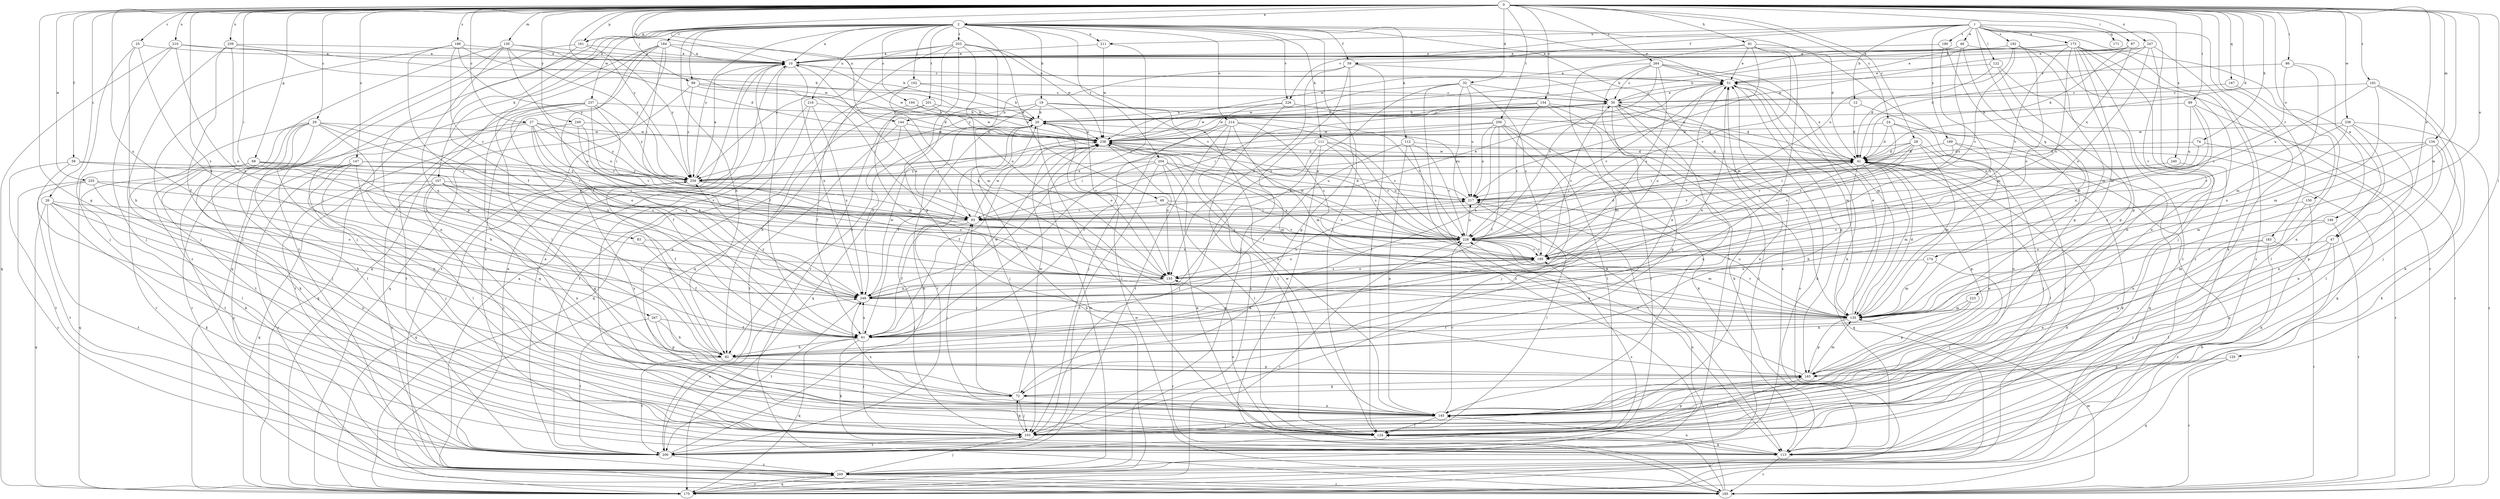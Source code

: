 strict digraph  {
0;
1;
2;
10;
12;
19;
20;
24;
25;
26;
27;
28;
29;
30;
32;
41;
47;
48;
49;
51;
58;
59;
61;
68;
72;
74;
81;
82;
83;
86;
87;
89;
93;
99;
102;
103;
107;
111;
112;
113;
120;
122;
124;
130;
134;
135;
144;
145;
146;
147;
150;
154;
155;
161;
165;
167;
171;
173;
174;
175;
181;
183;
184;
185;
186;
189;
190;
192;
194;
195;
200;
201;
203;
204;
206;
210;
211;
214;
216;
217;
223;
226;
228;
235;
236;
237;
238;
239;
240;
247;
248;
249;
259;
264;
267;
269;
0 -> 2  [label=a];
0 -> 10  [label=a];
0 -> 24  [label=c];
0 -> 25  [label=c];
0 -> 26  [label=c];
0 -> 27  [label=c];
0 -> 28  [label=c];
0 -> 29  [label=c];
0 -> 32  [label=d];
0 -> 41  [label=d];
0 -> 47  [label=e];
0 -> 58  [label=f];
0 -> 68  [label=g];
0 -> 72  [label=g];
0 -> 74  [label=h];
0 -> 81  [label=h];
0 -> 83  [label=i];
0 -> 86  [label=i];
0 -> 87  [label=i];
0 -> 89  [label=i];
0 -> 99  [label=j];
0 -> 120  [label=l];
0 -> 130  [label=m];
0 -> 134  [label=m];
0 -> 135  [label=m];
0 -> 144  [label=n];
0 -> 146  [label=o];
0 -> 147  [label=o];
0 -> 150  [label=o];
0 -> 154  [label=o];
0 -> 161  [label=p];
0 -> 167  [label=q];
0 -> 181  [label=r];
0 -> 183  [label=r];
0 -> 186  [label=s];
0 -> 200  [label=t];
0 -> 210  [label=u];
0 -> 235  [label=w];
0 -> 236  [label=w];
0 -> 239  [label=x];
0 -> 240  [label=x];
0 -> 247  [label=x];
0 -> 248  [label=x];
0 -> 249  [label=y];
0 -> 259  [label=y];
0 -> 264  [label=z];
0 -> 267  [label=z];
1 -> 12  [label=b];
1 -> 47  [label=e];
1 -> 48  [label=e];
1 -> 59  [label=f];
1 -> 122  [label=l];
1 -> 124  [label=l];
1 -> 171  [label=q];
1 -> 173  [label=q];
1 -> 174  [label=q];
1 -> 189  [label=s];
1 -> 190  [label=s];
1 -> 192  [label=s];
1 -> 211  [label=u];
1 -> 223  [label=v];
1 -> 226  [label=v];
2 -> 10  [label=a];
2 -> 19  [label=b];
2 -> 41  [label=d];
2 -> 49  [label=e];
2 -> 51  [label=e];
2 -> 59  [label=f];
2 -> 61  [label=f];
2 -> 82  [label=h];
2 -> 99  [label=j];
2 -> 102  [label=j];
2 -> 107  [label=k];
2 -> 111  [label=k];
2 -> 112  [label=k];
2 -> 124  [label=l];
2 -> 135  [label=m];
2 -> 161  [label=p];
2 -> 184  [label=r];
2 -> 194  [label=s];
2 -> 201  [label=t];
2 -> 203  [label=t];
2 -> 204  [label=t];
2 -> 211  [label=u];
2 -> 214  [label=u];
2 -> 216  [label=u];
2 -> 226  [label=v];
2 -> 237  [label=w];
2 -> 259  [label=y];
2 -> 269  [label=z];
10 -> 51  [label=e];
10 -> 61  [label=f];
10 -> 103  [label=j];
10 -> 238  [label=w];
10 -> 248  [label=x];
12 -> 41  [label=d];
12 -> 144  [label=n];
12 -> 175  [label=q];
19 -> 20  [label=b];
19 -> 82  [label=h];
19 -> 145  [label=n];
19 -> 155  [label=o];
19 -> 175  [label=q];
19 -> 228  [label=v];
20 -> 30  [label=c];
20 -> 61  [label=f];
20 -> 103  [label=j];
20 -> 124  [label=l];
20 -> 155  [label=o];
20 -> 206  [label=t];
20 -> 217  [label=u];
20 -> 238  [label=w];
24 -> 41  [label=d];
24 -> 145  [label=n];
24 -> 175  [label=q];
24 -> 195  [label=s];
24 -> 238  [label=w];
25 -> 10  [label=a];
25 -> 82  [label=h];
25 -> 103  [label=j];
25 -> 248  [label=x];
26 -> 93  [label=i];
26 -> 113  [label=k];
26 -> 145  [label=n];
26 -> 155  [label=o];
26 -> 175  [label=q];
26 -> 206  [label=t];
27 -> 93  [label=i];
27 -> 145  [label=n];
27 -> 155  [label=o];
27 -> 185  [label=r];
27 -> 217  [label=u];
27 -> 238  [label=w];
27 -> 248  [label=x];
27 -> 259  [label=y];
28 -> 41  [label=d];
28 -> 93  [label=i];
28 -> 103  [label=j];
28 -> 135  [label=m];
28 -> 195  [label=s];
28 -> 228  [label=v];
28 -> 259  [label=y];
29 -> 82  [label=h];
29 -> 103  [label=j];
29 -> 113  [label=k];
29 -> 124  [label=l];
29 -> 185  [label=r];
29 -> 206  [label=t];
29 -> 228  [label=v];
29 -> 238  [label=w];
29 -> 248  [label=x];
30 -> 20  [label=b];
30 -> 51  [label=e];
30 -> 72  [label=g];
30 -> 113  [label=k];
30 -> 145  [label=n];
30 -> 206  [label=t];
30 -> 238  [label=w];
30 -> 259  [label=y];
32 -> 30  [label=c];
32 -> 113  [label=k];
32 -> 195  [label=s];
32 -> 217  [label=u];
32 -> 238  [label=w];
32 -> 248  [label=x];
32 -> 269  [label=z];
41 -> 51  [label=e];
41 -> 82  [label=h];
41 -> 93  [label=i];
41 -> 113  [label=k];
41 -> 124  [label=l];
41 -> 135  [label=m];
41 -> 145  [label=n];
41 -> 165  [label=p];
41 -> 175  [label=q];
41 -> 228  [label=v];
41 -> 238  [label=w];
41 -> 259  [label=y];
47 -> 103  [label=j];
47 -> 113  [label=k];
47 -> 124  [label=l];
47 -> 195  [label=s];
48 -> 10  [label=a];
48 -> 20  [label=b];
48 -> 72  [label=g];
48 -> 185  [label=r];
48 -> 195  [label=s];
49 -> 93  [label=i];
49 -> 195  [label=s];
49 -> 228  [label=v];
51 -> 30  [label=c];
51 -> 135  [label=m];
51 -> 155  [label=o];
51 -> 165  [label=p];
51 -> 228  [label=v];
58 -> 93  [label=i];
58 -> 124  [label=l];
58 -> 206  [label=t];
58 -> 259  [label=y];
59 -> 51  [label=e];
59 -> 72  [label=g];
59 -> 103  [label=j];
59 -> 124  [label=l];
59 -> 155  [label=o];
59 -> 259  [label=y];
61 -> 51  [label=e];
61 -> 82  [label=h];
61 -> 103  [label=j];
61 -> 113  [label=k];
61 -> 175  [label=q];
61 -> 238  [label=w];
61 -> 248  [label=x];
68 -> 93  [label=i];
68 -> 113  [label=k];
68 -> 175  [label=q];
68 -> 195  [label=s];
68 -> 206  [label=t];
68 -> 259  [label=y];
72 -> 93  [label=i];
72 -> 103  [label=j];
72 -> 145  [label=n];
72 -> 238  [label=w];
72 -> 259  [label=y];
74 -> 41  [label=d];
74 -> 185  [label=r];
74 -> 217  [label=u];
81 -> 10  [label=a];
81 -> 51  [label=e];
81 -> 61  [label=f];
81 -> 135  [label=m];
81 -> 217  [label=u];
81 -> 228  [label=v];
81 -> 238  [label=w];
82 -> 51  [label=e];
82 -> 165  [label=p];
82 -> 206  [label=t];
83 -> 61  [label=f];
83 -> 195  [label=s];
86 -> 51  [label=e];
86 -> 135  [label=m];
86 -> 145  [label=n];
86 -> 195  [label=s];
87 -> 10  [label=a];
87 -> 20  [label=b];
87 -> 41  [label=d];
87 -> 217  [label=u];
89 -> 20  [label=b];
89 -> 155  [label=o];
89 -> 185  [label=r];
89 -> 217  [label=u];
89 -> 248  [label=x];
93 -> 51  [label=e];
93 -> 61  [label=f];
93 -> 103  [label=j];
93 -> 228  [label=v];
93 -> 238  [label=w];
99 -> 30  [label=c];
99 -> 41  [label=d];
99 -> 93  [label=i];
99 -> 175  [label=q];
99 -> 259  [label=y];
102 -> 20  [label=b];
102 -> 30  [label=c];
102 -> 145  [label=n];
102 -> 155  [label=o];
103 -> 51  [label=e];
103 -> 72  [label=g];
103 -> 206  [label=t];
107 -> 61  [label=f];
107 -> 72  [label=g];
107 -> 82  [label=h];
107 -> 124  [label=l];
107 -> 145  [label=n];
107 -> 175  [label=q];
107 -> 217  [label=u];
107 -> 269  [label=z];
111 -> 41  [label=d];
111 -> 93  [label=i];
111 -> 103  [label=j];
111 -> 185  [label=r];
111 -> 195  [label=s];
111 -> 228  [label=v];
112 -> 41  [label=d];
112 -> 61  [label=f];
112 -> 113  [label=k];
112 -> 145  [label=n];
112 -> 228  [label=v];
113 -> 145  [label=n];
113 -> 185  [label=r];
120 -> 165  [label=p];
120 -> 175  [label=q];
120 -> 185  [label=r];
122 -> 41  [label=d];
122 -> 51  [label=e];
122 -> 165  [label=p];
122 -> 206  [label=t];
124 -> 113  [label=k];
124 -> 155  [label=o];
124 -> 165  [label=p];
130 -> 10  [label=a];
130 -> 41  [label=d];
130 -> 103  [label=j];
130 -> 155  [label=o];
130 -> 165  [label=p];
130 -> 259  [label=y];
130 -> 269  [label=z];
134 -> 41  [label=d];
134 -> 113  [label=k];
134 -> 135  [label=m];
134 -> 145  [label=n];
134 -> 165  [label=p];
134 -> 248  [label=x];
135 -> 41  [label=d];
135 -> 51  [label=e];
135 -> 61  [label=f];
135 -> 165  [label=p];
135 -> 217  [label=u];
135 -> 228  [label=v];
135 -> 259  [label=y];
144 -> 93  [label=i];
144 -> 206  [label=t];
144 -> 238  [label=w];
144 -> 248  [label=x];
145 -> 93  [label=i];
145 -> 103  [label=j];
145 -> 124  [label=l];
145 -> 228  [label=v];
145 -> 238  [label=w];
145 -> 248  [label=x];
146 -> 135  [label=m];
146 -> 185  [label=r];
146 -> 228  [label=v];
147 -> 72  [label=g];
147 -> 103  [label=j];
147 -> 124  [label=l];
147 -> 185  [label=r];
147 -> 228  [label=v];
147 -> 259  [label=y];
147 -> 269  [label=z];
150 -> 93  [label=i];
150 -> 113  [label=k];
150 -> 145  [label=n];
154 -> 20  [label=b];
154 -> 41  [label=d];
154 -> 93  [label=i];
154 -> 113  [label=k];
154 -> 206  [label=t];
154 -> 228  [label=v];
154 -> 238  [label=w];
155 -> 10  [label=a];
155 -> 185  [label=r];
155 -> 195  [label=s];
155 -> 248  [label=x];
161 -> 10  [label=a];
161 -> 145  [label=n];
161 -> 175  [label=q];
161 -> 259  [label=y];
165 -> 72  [label=g];
165 -> 124  [label=l];
165 -> 135  [label=m];
165 -> 228  [label=v];
167 -> 30  [label=c];
167 -> 124  [label=l];
173 -> 10  [label=a];
173 -> 51  [label=e];
173 -> 103  [label=j];
173 -> 113  [label=k];
173 -> 135  [label=m];
173 -> 145  [label=n];
173 -> 165  [label=p];
173 -> 195  [label=s];
173 -> 228  [label=v];
173 -> 269  [label=z];
174 -> 103  [label=j];
174 -> 135  [label=m];
174 -> 155  [label=o];
175 -> 20  [label=b];
175 -> 41  [label=d];
175 -> 228  [label=v];
175 -> 269  [label=z];
181 -> 30  [label=c];
181 -> 103  [label=j];
181 -> 113  [label=k];
181 -> 135  [label=m];
181 -> 217  [label=u];
183 -> 145  [label=n];
183 -> 185  [label=r];
183 -> 195  [label=s];
183 -> 269  [label=z];
184 -> 10  [label=a];
184 -> 20  [label=b];
184 -> 61  [label=f];
184 -> 93  [label=i];
184 -> 113  [label=k];
184 -> 124  [label=l];
184 -> 175  [label=q];
184 -> 185  [label=r];
185 -> 10  [label=a];
185 -> 124  [label=l];
185 -> 135  [label=m];
185 -> 217  [label=u];
185 -> 238  [label=w];
186 -> 10  [label=a];
186 -> 30  [label=c];
186 -> 103  [label=j];
186 -> 228  [label=v];
186 -> 248  [label=x];
186 -> 259  [label=y];
189 -> 41  [label=d];
189 -> 93  [label=i];
189 -> 103  [label=j];
189 -> 175  [label=q];
190 -> 10  [label=a];
190 -> 61  [label=f];
190 -> 248  [label=x];
192 -> 10  [label=a];
192 -> 135  [label=m];
192 -> 155  [label=o];
192 -> 217  [label=u];
192 -> 228  [label=v];
194 -> 20  [label=b];
194 -> 61  [label=f];
194 -> 238  [label=w];
195 -> 30  [label=c];
195 -> 82  [label=h];
195 -> 155  [label=o];
195 -> 228  [label=v];
200 -> 61  [label=f];
200 -> 103  [label=j];
200 -> 113  [label=k];
200 -> 124  [label=l];
200 -> 217  [label=u];
200 -> 238  [label=w];
200 -> 248  [label=x];
200 -> 259  [label=y];
201 -> 20  [label=b];
201 -> 82  [label=h];
201 -> 135  [label=m];
201 -> 238  [label=w];
203 -> 10  [label=a];
203 -> 135  [label=m];
203 -> 155  [label=o];
203 -> 165  [label=p];
203 -> 175  [label=q];
203 -> 185  [label=r];
203 -> 228  [label=v];
203 -> 238  [label=w];
203 -> 259  [label=y];
204 -> 61  [label=f];
204 -> 113  [label=k];
204 -> 124  [label=l];
204 -> 195  [label=s];
204 -> 206  [label=t];
204 -> 217  [label=u];
204 -> 259  [label=y];
206 -> 10  [label=a];
206 -> 20  [label=b];
206 -> 51  [label=e];
206 -> 195  [label=s];
206 -> 248  [label=x];
206 -> 269  [label=z];
210 -> 10  [label=a];
210 -> 20  [label=b];
210 -> 103  [label=j];
210 -> 175  [label=q];
210 -> 248  [label=x];
211 -> 10  [label=a];
211 -> 238  [label=w];
211 -> 248  [label=x];
214 -> 61  [label=f];
214 -> 124  [label=l];
214 -> 135  [label=m];
214 -> 195  [label=s];
214 -> 206  [label=t];
214 -> 228  [label=v];
214 -> 238  [label=w];
216 -> 20  [label=b];
216 -> 175  [label=q];
216 -> 206  [label=t];
216 -> 248  [label=x];
217 -> 93  [label=i];
217 -> 124  [label=l];
217 -> 238  [label=w];
223 -> 82  [label=h];
223 -> 135  [label=m];
223 -> 165  [label=p];
226 -> 20  [label=b];
226 -> 41  [label=d];
226 -> 103  [label=j];
226 -> 269  [label=z];
228 -> 20  [label=b];
228 -> 41  [label=d];
228 -> 135  [label=m];
228 -> 155  [label=o];
228 -> 195  [label=s];
228 -> 217  [label=u];
228 -> 238  [label=w];
235 -> 82  [label=h];
235 -> 93  [label=i];
235 -> 206  [label=t];
235 -> 217  [label=u];
235 -> 269  [label=z];
236 -> 124  [label=l];
236 -> 145  [label=n];
236 -> 155  [label=o];
236 -> 185  [label=r];
236 -> 228  [label=v];
236 -> 238  [label=w];
237 -> 20  [label=b];
237 -> 61  [label=f];
237 -> 93  [label=i];
237 -> 124  [label=l];
237 -> 175  [label=q];
237 -> 206  [label=t];
237 -> 228  [label=v];
237 -> 259  [label=y];
238 -> 41  [label=d];
238 -> 61  [label=f];
238 -> 135  [label=m];
238 -> 155  [label=o];
239 -> 10  [label=a];
239 -> 61  [label=f];
239 -> 103  [label=j];
239 -> 155  [label=o];
239 -> 238  [label=w];
240 -> 145  [label=n];
240 -> 259  [label=y];
247 -> 10  [label=a];
247 -> 41  [label=d];
247 -> 145  [label=n];
247 -> 155  [label=o];
247 -> 238  [label=w];
247 -> 269  [label=z];
248 -> 135  [label=m];
248 -> 206  [label=t];
248 -> 217  [label=u];
248 -> 238  [label=w];
249 -> 206  [label=t];
249 -> 228  [label=v];
249 -> 238  [label=w];
249 -> 248  [label=x];
259 -> 10  [label=a];
259 -> 82  [label=h];
259 -> 155  [label=o];
259 -> 175  [label=q];
259 -> 217  [label=u];
264 -> 30  [label=c];
264 -> 51  [label=e];
264 -> 82  [label=h];
264 -> 113  [label=k];
264 -> 135  [label=m];
264 -> 195  [label=s];
264 -> 206  [label=t];
264 -> 228  [label=v];
267 -> 61  [label=f];
267 -> 82  [label=h];
267 -> 165  [label=p];
267 -> 206  [label=t];
269 -> 10  [label=a];
269 -> 30  [label=c];
269 -> 103  [label=j];
269 -> 175  [label=q];
269 -> 185  [label=r];
269 -> 238  [label=w];
}
